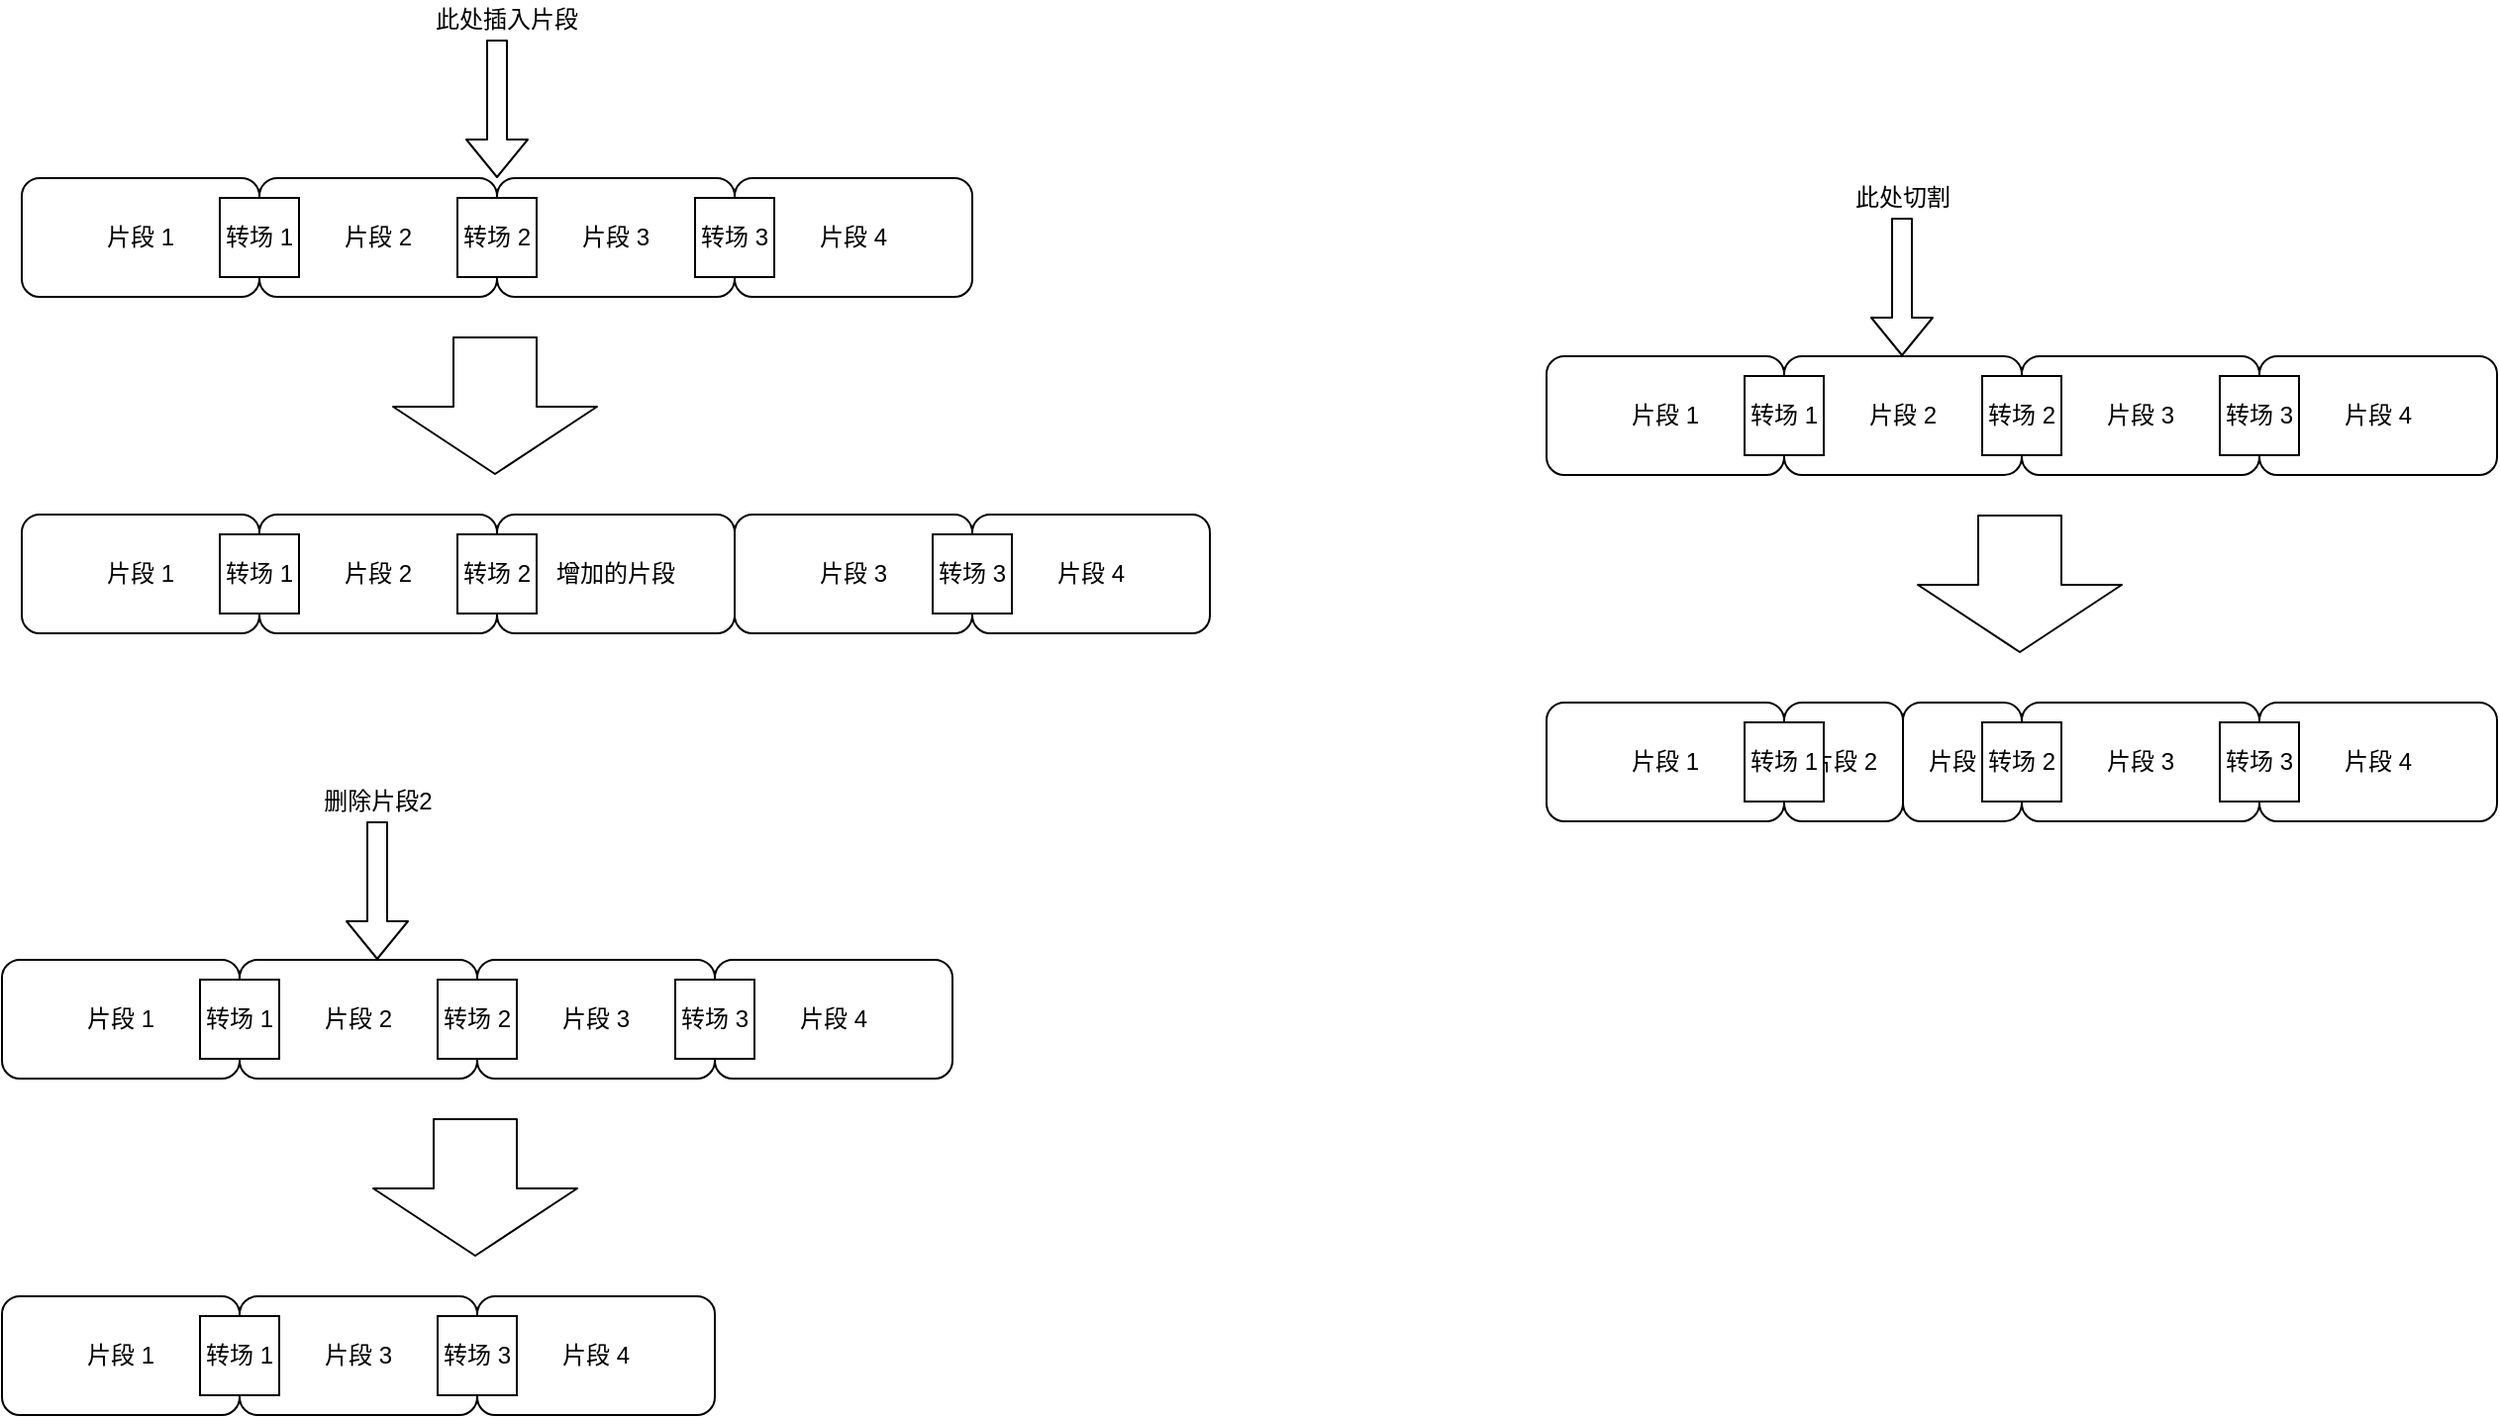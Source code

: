 <mxfile version="13.10.0" type="github">
  <diagram id="jp2Y9jRFlkztXLDR2WbW" name="Page-1">
    <mxGraphModel dx="896" dy="590" grid="1" gridSize="10" guides="1" tooltips="1" connect="1" arrows="1" fold="1" page="1" pageScale="1" pageWidth="827" pageHeight="1169" math="0" shadow="0">
      <root>
        <mxCell id="0" />
        <mxCell id="1" parent="0" />
        <mxCell id="YivMEvw6DxP14KVyqrl9-61" value="片段 2" style="rounded=1;whiteSpace=wrap;html=1;" vertex="1" parent="1">
          <mxGeometry x="1080" y="385" width="60" height="60" as="geometry" />
        </mxCell>
        <mxCell id="cgGXA-gtUY1WTYWLW74D-1" value="片段 1" style="rounded=1;whiteSpace=wrap;html=1;" parent="1" vertex="1">
          <mxGeometry x="130" y="120" width="120" height="60" as="geometry" />
        </mxCell>
        <mxCell id="cgGXA-gtUY1WTYWLW74D-2" value="片段 2" style="rounded=1;whiteSpace=wrap;html=1;" parent="1" vertex="1">
          <mxGeometry x="250" y="120" width="120" height="60" as="geometry" />
        </mxCell>
        <mxCell id="cgGXA-gtUY1WTYWLW74D-3" value="片段 3" style="rounded=1;whiteSpace=wrap;html=1;" parent="1" vertex="1">
          <mxGeometry x="370" y="120" width="120" height="60" as="geometry" />
        </mxCell>
        <mxCell id="cgGXA-gtUY1WTYWLW74D-4" value="片段 4" style="rounded=1;whiteSpace=wrap;html=1;" parent="1" vertex="1">
          <mxGeometry x="490" y="120" width="120" height="60" as="geometry" />
        </mxCell>
        <mxCell id="cgGXA-gtUY1WTYWLW74D-5" value="转场 1" style="rounded=0;whiteSpace=wrap;html=1;" parent="1" vertex="1">
          <mxGeometry x="230" y="130" width="40" height="40" as="geometry" />
        </mxCell>
        <mxCell id="cgGXA-gtUY1WTYWLW74D-6" value="转场 2" style="rounded=0;whiteSpace=wrap;html=1;" parent="1" vertex="1">
          <mxGeometry x="350" y="130" width="40" height="40" as="geometry" />
        </mxCell>
        <mxCell id="cgGXA-gtUY1WTYWLW74D-7" value="转场 3" style="rounded=0;whiteSpace=wrap;html=1;" parent="1" vertex="1">
          <mxGeometry x="470" y="130" width="40" height="40" as="geometry" />
        </mxCell>
        <mxCell id="cgGXA-gtUY1WTYWLW74D-8" value="" style="shape=flexArrow;endArrow=classic;html=1;" parent="1" edge="1">
          <mxGeometry width="50" height="50" relative="1" as="geometry">
            <mxPoint x="370" y="50" as="sourcePoint" />
            <mxPoint x="370" y="120" as="targetPoint" />
          </mxGeometry>
        </mxCell>
        <mxCell id="cgGXA-gtUY1WTYWLW74D-9" value="此处插入片段" style="text;html=1;strokeColor=none;fillColor=none;align=center;verticalAlign=middle;whiteSpace=wrap;rounded=0;" parent="1" vertex="1">
          <mxGeometry x="330" y="30" width="90" height="20" as="geometry" />
        </mxCell>
        <mxCell id="YivMEvw6DxP14KVyqrl9-2" value="" style="shape=flexArrow;endArrow=classic;html=1;endWidth=60;endSize=11;width=42;" edge="1" parent="1">
          <mxGeometry width="50" height="50" relative="1" as="geometry">
            <mxPoint x="369" y="200" as="sourcePoint" />
            <mxPoint x="369" y="270" as="targetPoint" />
          </mxGeometry>
        </mxCell>
        <mxCell id="YivMEvw6DxP14KVyqrl9-3" value="片段 1" style="rounded=1;whiteSpace=wrap;html=1;" vertex="1" parent="1">
          <mxGeometry x="130" y="290" width="120" height="60" as="geometry" />
        </mxCell>
        <mxCell id="YivMEvw6DxP14KVyqrl9-4" value="片段 2" style="rounded=1;whiteSpace=wrap;html=1;" vertex="1" parent="1">
          <mxGeometry x="250" y="290" width="120" height="60" as="geometry" />
        </mxCell>
        <mxCell id="YivMEvw6DxP14KVyqrl9-5" value="片段 3" style="rounded=1;whiteSpace=wrap;html=1;" vertex="1" parent="1">
          <mxGeometry x="490" y="290" width="120" height="60" as="geometry" />
        </mxCell>
        <mxCell id="YivMEvw6DxP14KVyqrl9-6" value="片段 4" style="rounded=1;whiteSpace=wrap;html=1;" vertex="1" parent="1">
          <mxGeometry x="610" y="290" width="120" height="60" as="geometry" />
        </mxCell>
        <mxCell id="YivMEvw6DxP14KVyqrl9-7" value="转场 1" style="rounded=0;whiteSpace=wrap;html=1;" vertex="1" parent="1">
          <mxGeometry x="230" y="300" width="40" height="40" as="geometry" />
        </mxCell>
        <mxCell id="YivMEvw6DxP14KVyqrl9-9" value="转场 3" style="rounded=0;whiteSpace=wrap;html=1;" vertex="1" parent="1">
          <mxGeometry x="590" y="300" width="40" height="40" as="geometry" />
        </mxCell>
        <mxCell id="YivMEvw6DxP14KVyqrl9-10" value="增加的片段" style="rounded=1;whiteSpace=wrap;html=1;" vertex="1" parent="1">
          <mxGeometry x="370" y="290" width="120" height="60" as="geometry" />
        </mxCell>
        <mxCell id="YivMEvw6DxP14KVyqrl9-8" value="转场 2" style="rounded=0;whiteSpace=wrap;html=1;" vertex="1" parent="1">
          <mxGeometry x="350" y="300" width="40" height="40" as="geometry" />
        </mxCell>
        <mxCell id="YivMEvw6DxP14KVyqrl9-11" value="片段 1" style="rounded=1;whiteSpace=wrap;html=1;" vertex="1" parent="1">
          <mxGeometry x="120" y="515" width="120" height="60" as="geometry" />
        </mxCell>
        <mxCell id="YivMEvw6DxP14KVyqrl9-12" value="片段 2" style="rounded=1;whiteSpace=wrap;html=1;" vertex="1" parent="1">
          <mxGeometry x="240" y="515" width="120" height="60" as="geometry" />
        </mxCell>
        <mxCell id="YivMEvw6DxP14KVyqrl9-13" value="片段 3" style="rounded=1;whiteSpace=wrap;html=1;" vertex="1" parent="1">
          <mxGeometry x="360" y="515" width="120" height="60" as="geometry" />
        </mxCell>
        <mxCell id="YivMEvw6DxP14KVyqrl9-14" value="片段 4" style="rounded=1;whiteSpace=wrap;html=1;" vertex="1" parent="1">
          <mxGeometry x="480" y="515" width="120" height="60" as="geometry" />
        </mxCell>
        <mxCell id="YivMEvw6DxP14KVyqrl9-15" value="转场 1" style="rounded=0;whiteSpace=wrap;html=1;" vertex="1" parent="1">
          <mxGeometry x="220" y="525" width="40" height="40" as="geometry" />
        </mxCell>
        <mxCell id="YivMEvw6DxP14KVyqrl9-16" value="转场 2" style="rounded=0;whiteSpace=wrap;html=1;" vertex="1" parent="1">
          <mxGeometry x="340" y="525" width="40" height="40" as="geometry" />
        </mxCell>
        <mxCell id="YivMEvw6DxP14KVyqrl9-17" value="转场 3" style="rounded=0;whiteSpace=wrap;html=1;" vertex="1" parent="1">
          <mxGeometry x="460" y="525" width="40" height="40" as="geometry" />
        </mxCell>
        <mxCell id="YivMEvw6DxP14KVyqrl9-18" value="" style="shape=flexArrow;endArrow=classic;html=1;" edge="1" parent="1">
          <mxGeometry width="50" height="50" relative="1" as="geometry">
            <mxPoint x="309.5" y="445" as="sourcePoint" />
            <mxPoint x="309.5" y="515" as="targetPoint" />
          </mxGeometry>
        </mxCell>
        <mxCell id="YivMEvw6DxP14KVyqrl9-19" value="删除片段2" style="text;html=1;strokeColor=none;fillColor=none;align=center;verticalAlign=middle;whiteSpace=wrap;rounded=0;" vertex="1" parent="1">
          <mxGeometry x="265" y="425" width="90" height="20" as="geometry" />
        </mxCell>
        <mxCell id="YivMEvw6DxP14KVyqrl9-20" value="" style="shape=flexArrow;endArrow=classic;html=1;endWidth=60;endSize=11;width=42;" edge="1" parent="1">
          <mxGeometry width="50" height="50" relative="1" as="geometry">
            <mxPoint x="359" y="595" as="sourcePoint" />
            <mxPoint x="359" y="665" as="targetPoint" />
          </mxGeometry>
        </mxCell>
        <mxCell id="YivMEvw6DxP14KVyqrl9-21" value="片段 1" style="rounded=1;whiteSpace=wrap;html=1;" vertex="1" parent="1">
          <mxGeometry x="120" y="685" width="120" height="60" as="geometry" />
        </mxCell>
        <mxCell id="YivMEvw6DxP14KVyqrl9-23" value="片段 3" style="rounded=1;whiteSpace=wrap;html=1;" vertex="1" parent="1">
          <mxGeometry x="240" y="685" width="120" height="60" as="geometry" />
        </mxCell>
        <mxCell id="YivMEvw6DxP14KVyqrl9-24" value="片段 4" style="rounded=1;whiteSpace=wrap;html=1;" vertex="1" parent="1">
          <mxGeometry x="360" y="685" width="120" height="60" as="geometry" />
        </mxCell>
        <mxCell id="YivMEvw6DxP14KVyqrl9-25" value="转场 1" style="rounded=0;whiteSpace=wrap;html=1;" vertex="1" parent="1">
          <mxGeometry x="220" y="695" width="40" height="40" as="geometry" />
        </mxCell>
        <mxCell id="YivMEvw6DxP14KVyqrl9-26" value="转场 3" style="rounded=0;whiteSpace=wrap;html=1;" vertex="1" parent="1">
          <mxGeometry x="340" y="695" width="40" height="40" as="geometry" />
        </mxCell>
        <mxCell id="YivMEvw6DxP14KVyqrl9-29" value="片段 1" style="rounded=1;whiteSpace=wrap;html=1;" vertex="1" parent="1">
          <mxGeometry x="900" y="210" width="120" height="60" as="geometry" />
        </mxCell>
        <mxCell id="YivMEvw6DxP14KVyqrl9-30" value="片段 2" style="rounded=1;whiteSpace=wrap;html=1;" vertex="1" parent="1">
          <mxGeometry x="1020" y="210" width="120" height="60" as="geometry" />
        </mxCell>
        <mxCell id="YivMEvw6DxP14KVyqrl9-31" value="片段 3" style="rounded=1;whiteSpace=wrap;html=1;" vertex="1" parent="1">
          <mxGeometry x="1140" y="210" width="120" height="60" as="geometry" />
        </mxCell>
        <mxCell id="YivMEvw6DxP14KVyqrl9-32" value="片段 4" style="rounded=1;whiteSpace=wrap;html=1;" vertex="1" parent="1">
          <mxGeometry x="1260" y="210" width="120" height="60" as="geometry" />
        </mxCell>
        <mxCell id="YivMEvw6DxP14KVyqrl9-33" value="转场 1" style="rounded=0;whiteSpace=wrap;html=1;" vertex="1" parent="1">
          <mxGeometry x="1000" y="220" width="40" height="40" as="geometry" />
        </mxCell>
        <mxCell id="YivMEvw6DxP14KVyqrl9-34" value="转场 2" style="rounded=0;whiteSpace=wrap;html=1;" vertex="1" parent="1">
          <mxGeometry x="1120" y="220" width="40" height="40" as="geometry" />
        </mxCell>
        <mxCell id="YivMEvw6DxP14KVyqrl9-35" value="转场 3" style="rounded=0;whiteSpace=wrap;html=1;" vertex="1" parent="1">
          <mxGeometry x="1240" y="220" width="40" height="40" as="geometry" />
        </mxCell>
        <mxCell id="YivMEvw6DxP14KVyqrl9-36" value="" style="shape=flexArrow;endArrow=classic;html=1;" edge="1" parent="1">
          <mxGeometry width="50" height="50" relative="1" as="geometry">
            <mxPoint x="1079.5" y="140" as="sourcePoint" />
            <mxPoint x="1079.5" y="210" as="targetPoint" />
          </mxGeometry>
        </mxCell>
        <mxCell id="YivMEvw6DxP14KVyqrl9-37" value="此处切割" style="text;html=1;strokeColor=none;fillColor=none;align=center;verticalAlign=middle;whiteSpace=wrap;rounded=0;" vertex="1" parent="1">
          <mxGeometry x="1035" y="120" width="90" height="20" as="geometry" />
        </mxCell>
        <mxCell id="YivMEvw6DxP14KVyqrl9-38" value="" style="shape=flexArrow;endArrow=classic;html=1;endWidth=60;endSize=11;width=42;" edge="1" parent="1">
          <mxGeometry width="50" height="50" relative="1" as="geometry">
            <mxPoint x="1139" y="290" as="sourcePoint" />
            <mxPoint x="1139" y="360" as="targetPoint" />
          </mxGeometry>
        </mxCell>
        <mxCell id="YivMEvw6DxP14KVyqrl9-47" value="片段 1" style="rounded=1;whiteSpace=wrap;html=1;" vertex="1" parent="1">
          <mxGeometry x="900" y="385" width="120" height="60" as="geometry" />
        </mxCell>
        <mxCell id="YivMEvw6DxP14KVyqrl9-48" value="片段 2" style="rounded=1;whiteSpace=wrap;html=1;" vertex="1" parent="1">
          <mxGeometry x="1020" y="385" width="60" height="60" as="geometry" />
        </mxCell>
        <mxCell id="YivMEvw6DxP14KVyqrl9-49" value="片段 3" style="rounded=1;whiteSpace=wrap;html=1;" vertex="1" parent="1">
          <mxGeometry x="1140" y="385" width="120" height="60" as="geometry" />
        </mxCell>
        <mxCell id="YivMEvw6DxP14KVyqrl9-50" value="片段 4" style="rounded=1;whiteSpace=wrap;html=1;" vertex="1" parent="1">
          <mxGeometry x="1260" y="385" width="120" height="60" as="geometry" />
        </mxCell>
        <mxCell id="YivMEvw6DxP14KVyqrl9-51" value="转场 1" style="rounded=0;whiteSpace=wrap;html=1;" vertex="1" parent="1">
          <mxGeometry x="1000" y="395" width="40" height="40" as="geometry" />
        </mxCell>
        <mxCell id="YivMEvw6DxP14KVyqrl9-52" value="转场 2" style="rounded=0;whiteSpace=wrap;html=1;" vertex="1" parent="1">
          <mxGeometry x="1120" y="395" width="40" height="40" as="geometry" />
        </mxCell>
        <mxCell id="YivMEvw6DxP14KVyqrl9-53" value="转场 3" style="rounded=0;whiteSpace=wrap;html=1;" vertex="1" parent="1">
          <mxGeometry x="1240" y="395" width="40" height="40" as="geometry" />
        </mxCell>
      </root>
    </mxGraphModel>
  </diagram>
</mxfile>
